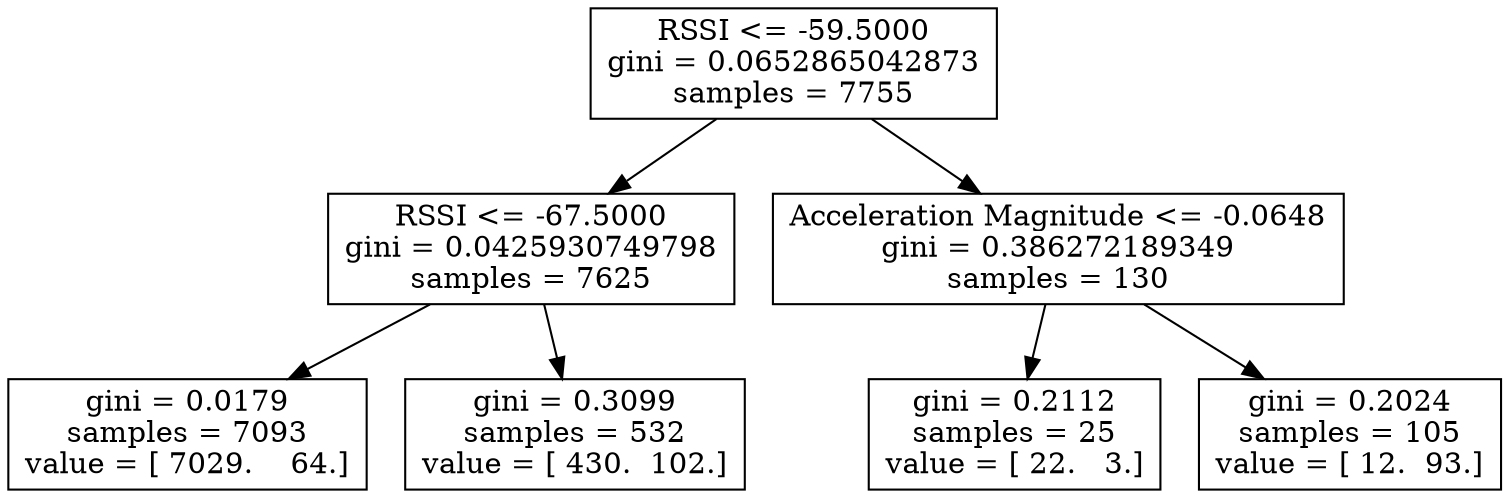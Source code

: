digraph Tree {
0 [label="RSSI <= -59.5000\ngini = 0.0652865042873\nsamples = 7755", shape="box"] ;
1 [label="RSSI <= -67.5000\ngini = 0.0425930749798\nsamples = 7625", shape="box"] ;
0 -> 1 ;
2 [label="gini = 0.0179\nsamples = 7093\nvalue = [ 7029.    64.]", shape="box"] ;
1 -> 2 ;
3 [label="gini = 0.3099\nsamples = 532\nvalue = [ 430.  102.]", shape="box"] ;
1 -> 3 ;
4 [label="Acceleration Magnitude <= -0.0648\ngini = 0.386272189349\nsamples = 130", shape="box"] ;
0 -> 4 ;
5 [label="gini = 0.2112\nsamples = 25\nvalue = [ 22.   3.]", shape="box"] ;
4 -> 5 ;
6 [label="gini = 0.2024\nsamples = 105\nvalue = [ 12.  93.]", shape="box"] ;
4 -> 6 ;
}